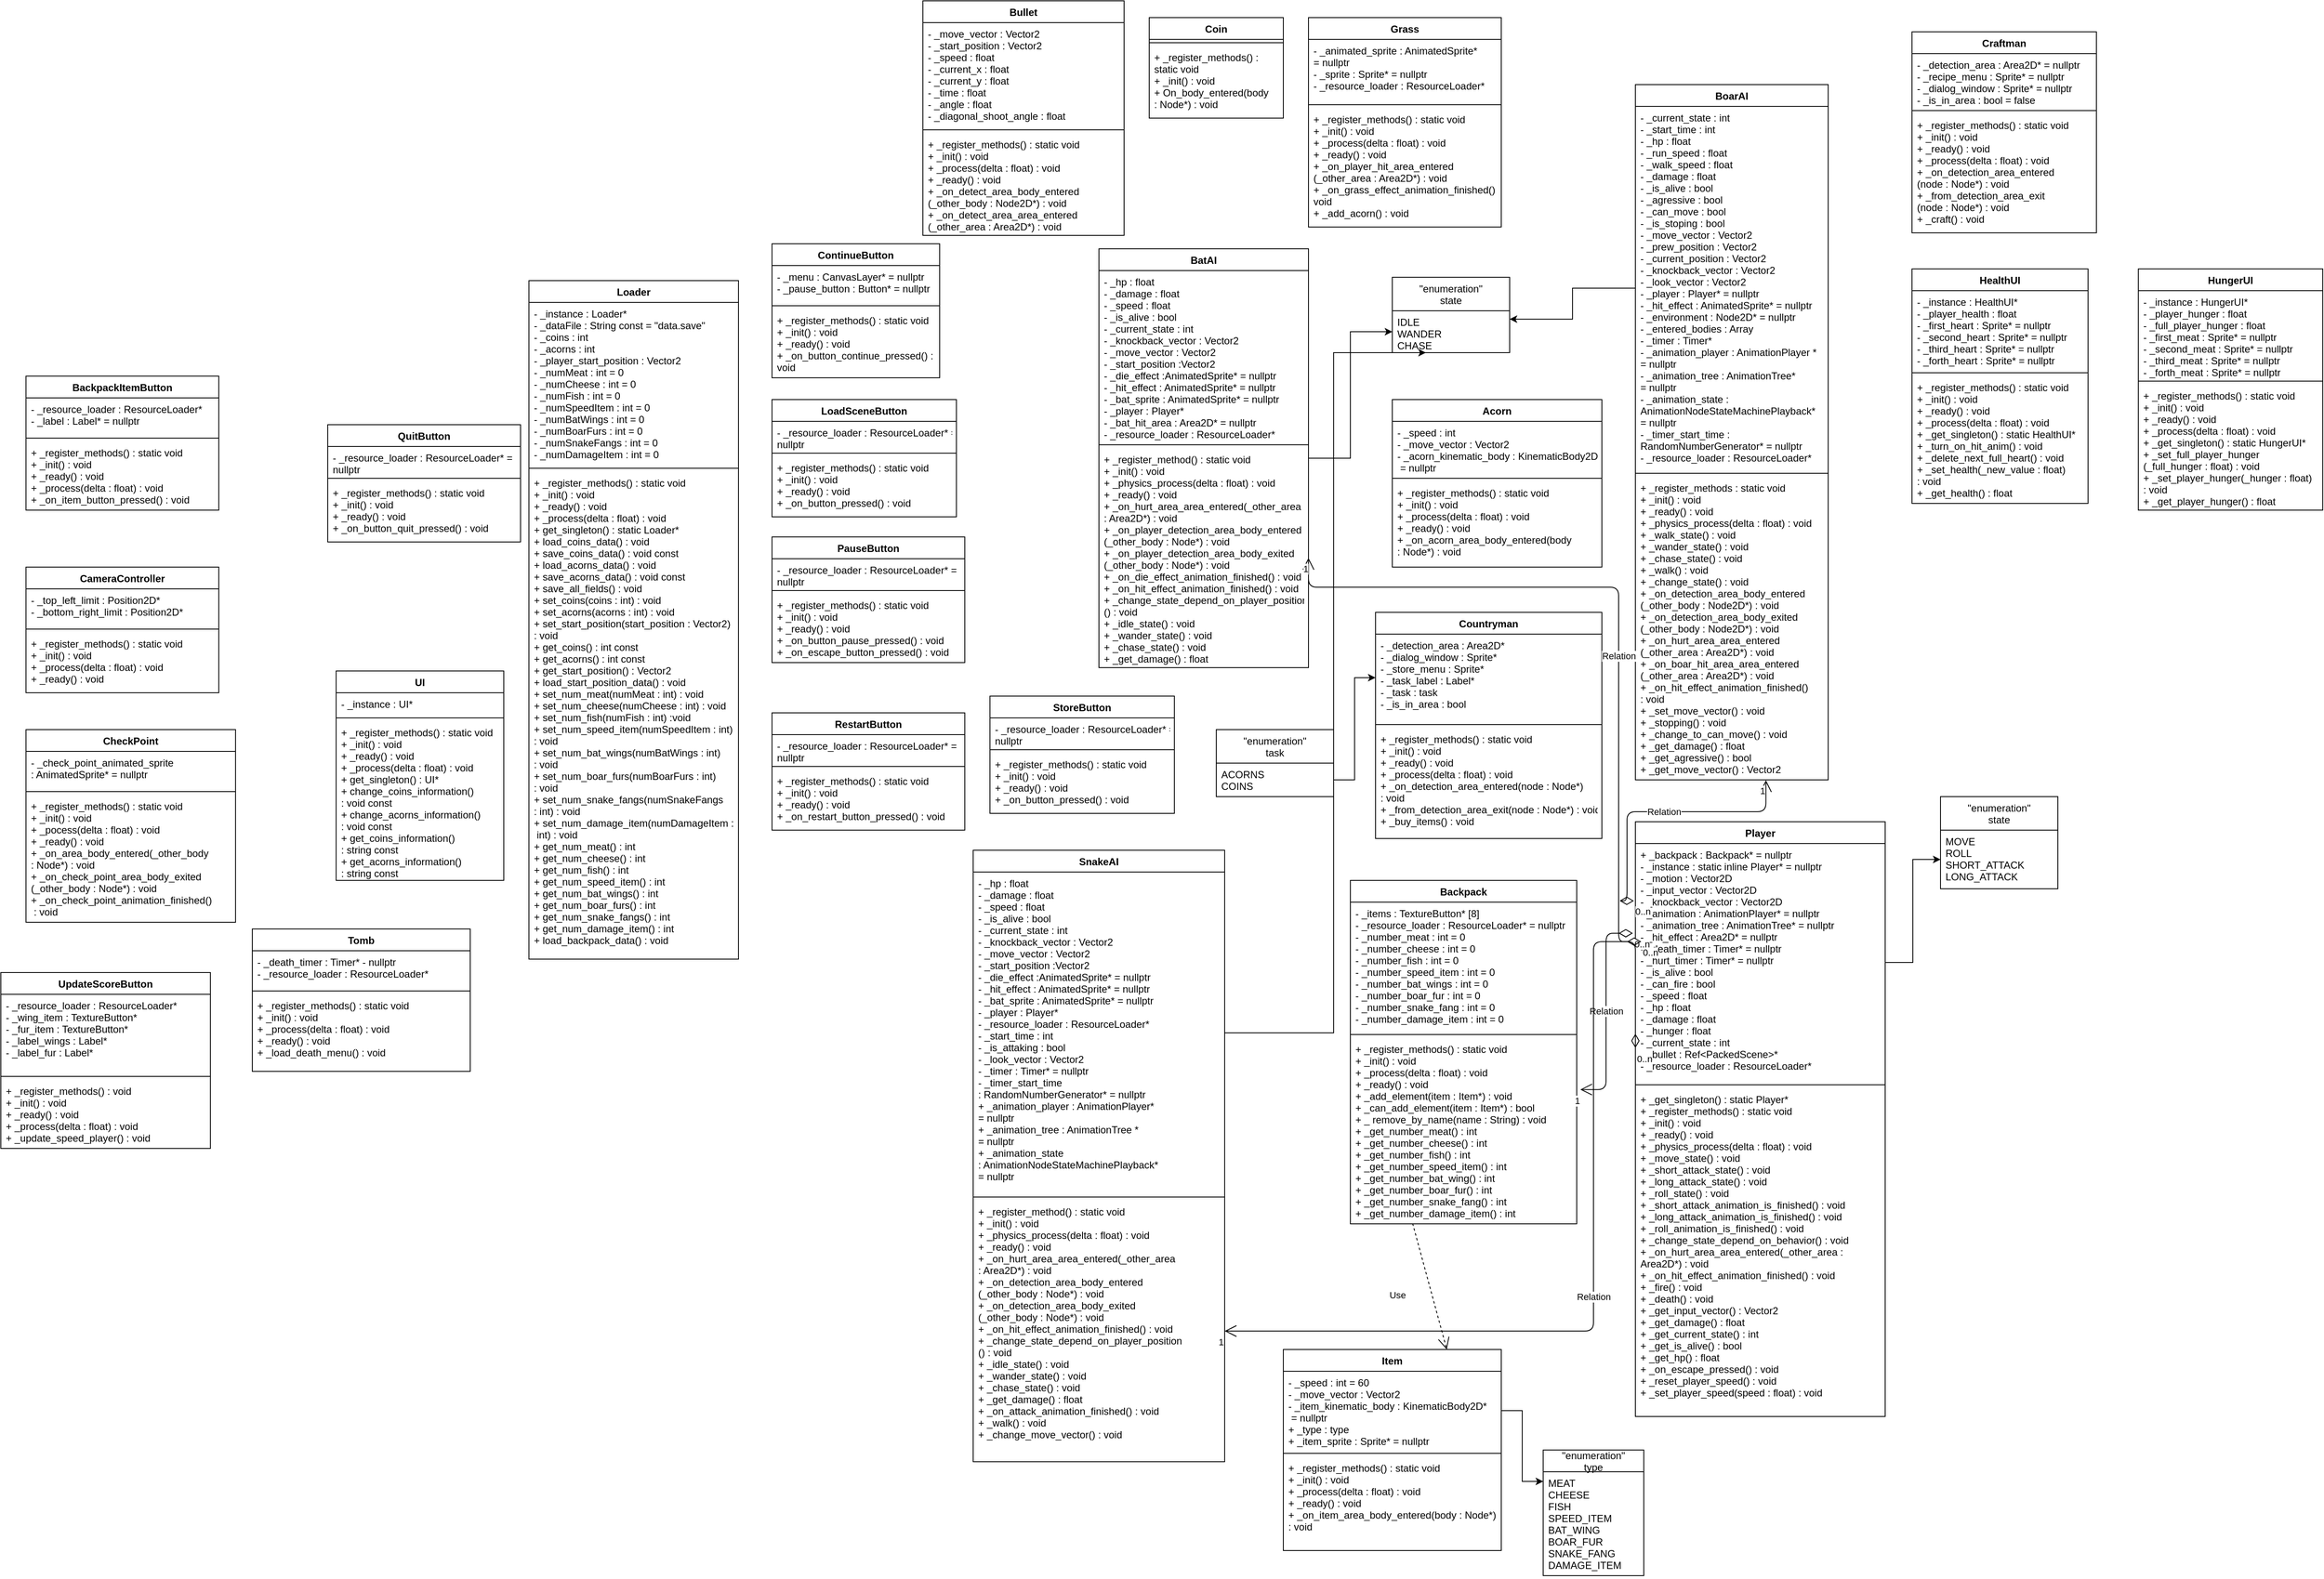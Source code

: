 <mxfile version="14.8.5" type="github">
  <diagram id="C5RBs43oDa-KdzZeNtuy" name="Page-1">
    <mxGraphModel dx="4046" dy="2037" grid="1" gridSize="10" guides="1" tooltips="1" connect="1" arrows="1" fold="1" page="1" pageScale="1" pageWidth="827" pageHeight="1169" math="0" shadow="0">
      <root>
        <mxCell id="WIyWlLk6GJQsqaUBKTNV-0" />
        <mxCell id="WIyWlLk6GJQsqaUBKTNV-1" parent="WIyWlLk6GJQsqaUBKTNV-0" />
        <mxCell id="mvIZjwLgJPhLt_4GvzZU-18" style="edgeStyle=orthogonalEdgeStyle;rounded=0;orthogonalLoop=1;jettySize=auto;html=1;" parent="WIyWlLk6GJQsqaUBKTNV-1" source="mvIZjwLgJPhLt_4GvzZU-9" target="mvIZjwLgJPhLt_4GvzZU-14" edge="1">
          <mxGeometry relative="1" as="geometry" />
        </mxCell>
        <mxCell id="mvIZjwLgJPhLt_4GvzZU-9" value="BatAI" style="swimlane;fontStyle=1;align=center;verticalAlign=top;childLayout=stackLayout;horizontal=1;startSize=26;horizontalStack=0;resizeParent=1;resizeParentMax=0;resizeLast=0;collapsible=1;marginBottom=0;" parent="WIyWlLk6GJQsqaUBKTNV-1" vertex="1">
          <mxGeometry x="-730" y="-864" width="250" height="500" as="geometry" />
        </mxCell>
        <mxCell id="mvIZjwLgJPhLt_4GvzZU-10" value="- _hp : float&#xa;- _damage : float&#xa;- _speed : float&#xa;- _is_alive : bool&#xa;- _current_state : int&#xa;- _knockback_vector : Vector2&#xa;- _move_vector : Vector2&#xa;- _start_position :Vector2&#xa;- _die_effect :AnimatedSprite* = nullptr&#xa;- _hit_effect : AnimatedSprite* = nullptr&#xa;- _bat_sprite : AnimatedSprite* = nullptr&#xa;- _player : Player*&#xa;- _bat_hit_area : Area2D* = nullptr&#xa;- _resource_loader : ResourceLoader*" style="text;strokeColor=none;fillColor=none;align=left;verticalAlign=top;spacingLeft=4;spacingRight=4;overflow=hidden;rotatable=0;points=[[0,0.5],[1,0.5]];portConstraint=eastwest;" parent="mvIZjwLgJPhLt_4GvzZU-9" vertex="1">
          <mxGeometry y="26" width="250" height="204" as="geometry" />
        </mxCell>
        <mxCell id="mvIZjwLgJPhLt_4GvzZU-11" value="" style="line;strokeWidth=1;fillColor=none;align=left;verticalAlign=middle;spacingTop=-1;spacingLeft=3;spacingRight=3;rotatable=0;labelPosition=right;points=[];portConstraint=eastwest;" parent="mvIZjwLgJPhLt_4GvzZU-9" vertex="1">
          <mxGeometry y="230" width="250" height="8" as="geometry" />
        </mxCell>
        <mxCell id="mvIZjwLgJPhLt_4GvzZU-12" value="+ _register_method() : static void&#xa;+ _init() : void&#xa;+ _physics_process(delta : float) : void&#xa;+ _ready() : void&#xa;+ _on_hurt_area_area_entered(_other_area &#xa;: Area2D*) : void&#xa;+ _on_player_detection_area_body_entered&#xa;(_other_body : Node*) : void&#xa;+ _on_player_detection_area_body_exited&#xa;(_other_body : Node*) : void&#xa;+ _on_die_effect_animation_finished() : void&#xa;+ _on_hit_effect_animation_finished() : void&#xa;+ _change_state_depend_on_player_position&#xa;() : void&#xa;+ _idle_state() : void&#xa;+ _wander_state() : void&#xa;+ _chase_state() : void&#xa;+ _get_damage() : float" style="text;strokeColor=none;fillColor=none;align=left;verticalAlign=top;spacingLeft=4;spacingRight=4;overflow=hidden;rotatable=0;points=[[0,0.5],[1,0.5]];portConstraint=eastwest;" parent="mvIZjwLgJPhLt_4GvzZU-9" vertex="1">
          <mxGeometry y="238" width="250" height="262" as="geometry" />
        </mxCell>
        <mxCell id="mvIZjwLgJPhLt_4GvzZU-13" value="&quot;enumeration&quot;&#xa;state" style="swimlane;fontStyle=0;childLayout=stackLayout;horizontal=1;startSize=40;fillColor=none;horizontalStack=0;resizeParent=1;resizeParentMax=0;resizeLast=0;collapsible=1;marginBottom=0;" parent="WIyWlLk6GJQsqaUBKTNV-1" vertex="1">
          <mxGeometry x="-380" y="-830" width="140" height="90" as="geometry" />
        </mxCell>
        <mxCell id="mvIZjwLgJPhLt_4GvzZU-14" value="IDLE&#xa;WANDER&#xa;CHASE" style="text;strokeColor=none;fillColor=none;align=left;verticalAlign=top;spacingLeft=4;spacingRight=4;overflow=hidden;rotatable=0;points=[[0,0.5],[1,0.5]];portConstraint=eastwest;" parent="mvIZjwLgJPhLt_4GvzZU-13" vertex="1">
          <mxGeometry y="40" width="140" height="50" as="geometry" />
        </mxCell>
        <mxCell id="mvIZjwLgJPhLt_4GvzZU-19" value="Acorn" style="swimlane;fontStyle=1;align=center;verticalAlign=top;childLayout=stackLayout;horizontal=1;startSize=26;horizontalStack=0;resizeParent=1;resizeParentMax=0;resizeLast=0;collapsible=1;marginBottom=0;" parent="WIyWlLk6GJQsqaUBKTNV-1" vertex="1">
          <mxGeometry x="-380" y="-684" width="250" height="200" as="geometry" />
        </mxCell>
        <mxCell id="mvIZjwLgJPhLt_4GvzZU-20" value="- _speed : int&#xa;- _move_vector : Vector2&#xa;- _acorn_kinematic_body : KinematicBody2D&#xa; = nullptr" style="text;strokeColor=none;fillColor=none;align=left;verticalAlign=top;spacingLeft=4;spacingRight=4;overflow=hidden;rotatable=0;points=[[0,0.5],[1,0.5]];portConstraint=eastwest;" parent="mvIZjwLgJPhLt_4GvzZU-19" vertex="1">
          <mxGeometry y="26" width="250" height="64" as="geometry" />
        </mxCell>
        <mxCell id="mvIZjwLgJPhLt_4GvzZU-21" value="" style="line;strokeWidth=1;fillColor=none;align=left;verticalAlign=middle;spacingTop=-1;spacingLeft=3;spacingRight=3;rotatable=0;labelPosition=right;points=[];portConstraint=eastwest;" parent="mvIZjwLgJPhLt_4GvzZU-19" vertex="1">
          <mxGeometry y="90" width="250" height="8" as="geometry" />
        </mxCell>
        <mxCell id="mvIZjwLgJPhLt_4GvzZU-22" value="+ _register_methods() : static void&#xa;+ _init() : void&#xa;+ _process(delta : float) : void&#xa;+ _ready() : void&#xa;+ _on_acorn_area_body_entered(body &#xa;: Node*) : void&#xa;" style="text;strokeColor=none;fillColor=none;align=left;verticalAlign=top;spacingLeft=4;spacingRight=4;overflow=hidden;rotatable=0;points=[[0,0.5],[1,0.5]];portConstraint=eastwest;" parent="mvIZjwLgJPhLt_4GvzZU-19" vertex="1">
          <mxGeometry y="98" width="250" height="102" as="geometry" />
        </mxCell>
        <mxCell id="mvIZjwLgJPhLt_4GvzZU-23" value="Bullet" style="swimlane;fontStyle=1;align=center;verticalAlign=top;childLayout=stackLayout;horizontal=1;startSize=26;horizontalStack=0;resizeParent=1;resizeParentMax=0;resizeLast=0;collapsible=1;marginBottom=0;" parent="WIyWlLk6GJQsqaUBKTNV-1" vertex="1">
          <mxGeometry x="-940" y="-1160" width="240" height="280" as="geometry" />
        </mxCell>
        <mxCell id="mvIZjwLgJPhLt_4GvzZU-24" value="- _move_vector : Vector2&#xa;- _start_position : Vector2&#xa;- _speed : float&#xa;- _current_x : float&#xa;- _current_y : float&#xa;- _time : float&#xa;- _angle : float&#xa;- _diagonal_shoot_angle : float" style="text;strokeColor=none;fillColor=none;align=left;verticalAlign=top;spacingLeft=4;spacingRight=4;overflow=hidden;rotatable=0;points=[[0,0.5],[1,0.5]];portConstraint=eastwest;" parent="mvIZjwLgJPhLt_4GvzZU-23" vertex="1">
          <mxGeometry y="26" width="240" height="124" as="geometry" />
        </mxCell>
        <mxCell id="mvIZjwLgJPhLt_4GvzZU-25" value="" style="line;strokeWidth=1;fillColor=none;align=left;verticalAlign=middle;spacingTop=-1;spacingLeft=3;spacingRight=3;rotatable=0;labelPosition=right;points=[];portConstraint=eastwest;" parent="mvIZjwLgJPhLt_4GvzZU-23" vertex="1">
          <mxGeometry y="150" width="240" height="8" as="geometry" />
        </mxCell>
        <mxCell id="mvIZjwLgJPhLt_4GvzZU-26" value="+ _register_methods() : static void&#xa;+ _init() : void&#xa;+ _process(delta : float) : void&#xa;+ _ready() : void&#xa;+ _on_detect_area_body_entered&#xa;(_other_body : Node2D*) : void&#xa;+ _on_detect_area_area_entered&#xa;(_other_area : Area2D*) : void" style="text;strokeColor=none;fillColor=none;align=left;verticalAlign=top;spacingLeft=4;spacingRight=4;overflow=hidden;rotatable=0;points=[[0,0.5],[1,0.5]];portConstraint=eastwest;" parent="mvIZjwLgJPhLt_4GvzZU-23" vertex="1">
          <mxGeometry y="158" width="240" height="122" as="geometry" />
        </mxCell>
        <mxCell id="mvIZjwLgJPhLt_4GvzZU-27" value="Coin" style="swimlane;fontStyle=1;align=center;verticalAlign=top;childLayout=stackLayout;horizontal=1;startSize=26;horizontalStack=0;resizeParent=1;resizeParentMax=0;resizeLast=0;collapsible=1;marginBottom=0;" parent="WIyWlLk6GJQsqaUBKTNV-1" vertex="1">
          <mxGeometry x="-670" y="-1140" width="160" height="120" as="geometry" />
        </mxCell>
        <mxCell id="mvIZjwLgJPhLt_4GvzZU-29" value="" style="line;strokeWidth=1;fillColor=none;align=left;verticalAlign=middle;spacingTop=-1;spacingLeft=3;spacingRight=3;rotatable=0;labelPosition=right;points=[];portConstraint=eastwest;" parent="mvIZjwLgJPhLt_4GvzZU-27" vertex="1">
          <mxGeometry y="26" width="160" height="8" as="geometry" />
        </mxCell>
        <mxCell id="mvIZjwLgJPhLt_4GvzZU-30" value="+ _register_methods() : &#xa;static void&#xa;+ _init() : void&#xa;+ On_body_entered(body &#xa;: Node*) : void" style="text;strokeColor=none;fillColor=none;align=left;verticalAlign=top;spacingLeft=4;spacingRight=4;overflow=hidden;rotatable=0;points=[[0,0.5],[1,0.5]];portConstraint=eastwest;" parent="mvIZjwLgJPhLt_4GvzZU-27" vertex="1">
          <mxGeometry y="34" width="160" height="86" as="geometry" />
        </mxCell>
        <mxCell id="mvIZjwLgJPhLt_4GvzZU-31" value="Grass" style="swimlane;fontStyle=1;align=center;verticalAlign=top;childLayout=stackLayout;horizontal=1;startSize=26;horizontalStack=0;resizeParent=1;resizeParentMax=0;resizeLast=0;collapsible=1;marginBottom=0;" parent="WIyWlLk6GJQsqaUBKTNV-1" vertex="1">
          <mxGeometry x="-480" y="-1140" width="230" height="250" as="geometry" />
        </mxCell>
        <mxCell id="mvIZjwLgJPhLt_4GvzZU-32" value="- _animated_sprite : AnimatedSprite* &#xa;= nullptr&#xa;- _sprite : Sprite* = nullptr&#xa;- _resource_loader : ResourceLoader*" style="text;strokeColor=none;fillColor=none;align=left;verticalAlign=top;spacingLeft=4;spacingRight=4;overflow=hidden;rotatable=0;points=[[0,0.5],[1,0.5]];portConstraint=eastwest;" parent="mvIZjwLgJPhLt_4GvzZU-31" vertex="1">
          <mxGeometry y="26" width="230" height="74" as="geometry" />
        </mxCell>
        <mxCell id="mvIZjwLgJPhLt_4GvzZU-33" value="" style="line;strokeWidth=1;fillColor=none;align=left;verticalAlign=middle;spacingTop=-1;spacingLeft=3;spacingRight=3;rotatable=0;labelPosition=right;points=[];portConstraint=eastwest;" parent="mvIZjwLgJPhLt_4GvzZU-31" vertex="1">
          <mxGeometry y="100" width="230" height="8" as="geometry" />
        </mxCell>
        <mxCell id="mvIZjwLgJPhLt_4GvzZU-34" value="+ _register_methods() : static void&#xa;+ _init() : void&#xa;+ _process(delta : float) : void&#xa;+ _ready() : void&#xa;+ _on_player_hit_area_entered&#xa;(_other_area : Area2D*) : void&#xa;+ _on_grass_effect_animation_finished() : &#xa;void&#xa;+ _add_acorn() : void" style="text;strokeColor=none;fillColor=none;align=left;verticalAlign=top;spacingLeft=4;spacingRight=4;overflow=hidden;rotatable=0;points=[[0,0.5],[1,0.5]];portConstraint=eastwest;" parent="mvIZjwLgJPhLt_4GvzZU-31" vertex="1">
          <mxGeometry y="108" width="230" height="142" as="geometry" />
        </mxCell>
        <mxCell id="mvIZjwLgJPhLt_4GvzZU-35" value="&quot;enumeration&quot;&#xa;type" style="swimlane;fontStyle=0;childLayout=stackLayout;horizontal=1;startSize=26;fillColor=none;horizontalStack=0;resizeParent=1;resizeParentMax=0;resizeLast=0;collapsible=1;marginBottom=0;" parent="WIyWlLk6GJQsqaUBKTNV-1" vertex="1">
          <mxGeometry x="-200" y="570" width="120" height="150" as="geometry" />
        </mxCell>
        <mxCell id="mvIZjwLgJPhLt_4GvzZU-36" value="MEAT&#xa;CHEESE&#xa;FISH&#xa;SPEED_ITEM&#xa;BAT_WING&#xa;BOAR_FUR&#xa;SNAKE_FANG&#xa;DAMAGE_ITEM" style="text;strokeColor=none;fillColor=none;align=left;verticalAlign=top;spacingLeft=4;spacingRight=4;overflow=hidden;rotatable=0;points=[[0,0.5],[1,0.5]];portConstraint=eastwest;" parent="mvIZjwLgJPhLt_4GvzZU-35" vertex="1">
          <mxGeometry y="26" width="120" height="124" as="geometry" />
        </mxCell>
        <mxCell id="mvIZjwLgJPhLt_4GvzZU-40" value="Item" style="swimlane;fontStyle=1;align=center;verticalAlign=top;childLayout=stackLayout;horizontal=1;startSize=26;horizontalStack=0;resizeParent=1;resizeParentMax=0;resizeLast=0;collapsible=1;marginBottom=0;" parent="WIyWlLk6GJQsqaUBKTNV-1" vertex="1">
          <mxGeometry x="-510" y="450" width="260" height="240" as="geometry" />
        </mxCell>
        <mxCell id="mvIZjwLgJPhLt_4GvzZU-41" value="- _speed : int = 60&#xa;- _move_vector : Vector2&#xa;- _item_kinematic_body : KinematicBody2D*&#xa; = nullptr&#xa;+ _type : type&#xa;+ _item_sprite : Sprite* = nullptr" style="text;strokeColor=none;fillColor=none;align=left;verticalAlign=top;spacingLeft=4;spacingRight=4;overflow=hidden;rotatable=0;points=[[0,0.5],[1,0.5]];portConstraint=eastwest;" parent="mvIZjwLgJPhLt_4GvzZU-40" vertex="1">
          <mxGeometry y="26" width="260" height="94" as="geometry" />
        </mxCell>
        <mxCell id="mvIZjwLgJPhLt_4GvzZU-42" value="" style="line;strokeWidth=1;fillColor=none;align=left;verticalAlign=middle;spacingTop=-1;spacingLeft=3;spacingRight=3;rotatable=0;labelPosition=right;points=[];portConstraint=eastwest;" parent="mvIZjwLgJPhLt_4GvzZU-40" vertex="1">
          <mxGeometry y="120" width="260" height="8" as="geometry" />
        </mxCell>
        <mxCell id="mvIZjwLgJPhLt_4GvzZU-43" value="+ _register_methods() : static void&#xa;+ _init() : void&#xa;+ _process(delta : float) : void&#xa;+ _ready() : void&#xa;+ _on_item_area_body_entered(body : Node*) &#xa;: void" style="text;strokeColor=none;fillColor=none;align=left;verticalAlign=top;spacingLeft=4;spacingRight=4;overflow=hidden;rotatable=0;points=[[0,0.5],[1,0.5]];portConstraint=eastwest;" parent="mvIZjwLgJPhLt_4GvzZU-40" vertex="1">
          <mxGeometry y="128" width="260" height="112" as="geometry" />
        </mxCell>
        <mxCell id="mvIZjwLgJPhLt_4GvzZU-44" style="edgeStyle=orthogonalEdgeStyle;rounded=0;orthogonalLoop=1;jettySize=auto;html=1;exitX=1;exitY=0.5;exitDx=0;exitDy=0;entryX=0;entryY=0.25;entryDx=0;entryDy=0;" parent="WIyWlLk6GJQsqaUBKTNV-1" source="mvIZjwLgJPhLt_4GvzZU-41" target="mvIZjwLgJPhLt_4GvzZU-35" edge="1">
          <mxGeometry relative="1" as="geometry" />
        </mxCell>
        <mxCell id="mvIZjwLgJPhLt_4GvzZU-45" value="ContinueButton" style="swimlane;fontStyle=1;align=center;verticalAlign=top;childLayout=stackLayout;horizontal=1;startSize=26;horizontalStack=0;resizeParent=1;resizeParentMax=0;resizeLast=0;collapsible=1;marginBottom=0;" parent="WIyWlLk6GJQsqaUBKTNV-1" vertex="1">
          <mxGeometry x="-1120" y="-870" width="200" height="160" as="geometry" />
        </mxCell>
        <mxCell id="mvIZjwLgJPhLt_4GvzZU-46" value="- _menu : CanvasLayer* = nullptr&#xa;- _pause_button : Button* = nullptr" style="text;strokeColor=none;fillColor=none;align=left;verticalAlign=top;spacingLeft=4;spacingRight=4;overflow=hidden;rotatable=0;points=[[0,0.5],[1,0.5]];portConstraint=eastwest;" parent="mvIZjwLgJPhLt_4GvzZU-45" vertex="1">
          <mxGeometry y="26" width="200" height="44" as="geometry" />
        </mxCell>
        <mxCell id="mvIZjwLgJPhLt_4GvzZU-47" value="" style="line;strokeWidth=1;fillColor=none;align=left;verticalAlign=middle;spacingTop=-1;spacingLeft=3;spacingRight=3;rotatable=0;labelPosition=right;points=[];portConstraint=eastwest;" parent="mvIZjwLgJPhLt_4GvzZU-45" vertex="1">
          <mxGeometry y="70" width="200" height="8" as="geometry" />
        </mxCell>
        <mxCell id="mvIZjwLgJPhLt_4GvzZU-48" value="+ _register_methods() : static void&#xa;+ _init() : void&#xa;+ _ready() : void&#xa;+ _on_button_continue_pressed() : &#xa;void" style="text;strokeColor=none;fillColor=none;align=left;verticalAlign=top;spacingLeft=4;spacingRight=4;overflow=hidden;rotatable=0;points=[[0,0.5],[1,0.5]];portConstraint=eastwest;" parent="mvIZjwLgJPhLt_4GvzZU-45" vertex="1">
          <mxGeometry y="78" width="200" height="82" as="geometry" />
        </mxCell>
        <mxCell id="mvIZjwLgJPhLt_4GvzZU-49" value="HealthUI" style="swimlane;fontStyle=1;align=center;verticalAlign=top;childLayout=stackLayout;horizontal=1;startSize=26;horizontalStack=0;resizeParent=1;resizeParentMax=0;resizeLast=0;collapsible=1;marginBottom=0;" parent="WIyWlLk6GJQsqaUBKTNV-1" vertex="1">
          <mxGeometry x="240" y="-840" width="210" height="280" as="geometry" />
        </mxCell>
        <mxCell id="mvIZjwLgJPhLt_4GvzZU-50" value="- _instance : HealthUI*&#xa;- _player_health : float&#xa;- _first_heart : Sprite* = nullptr&#xa;- _second_heart : Sprite* = nullptr&#xa;- _third_heart : Sprite* = nullptr&#xa;- _forth_heart : Sprite* = nullptr" style="text;strokeColor=none;fillColor=none;align=left;verticalAlign=top;spacingLeft=4;spacingRight=4;overflow=hidden;rotatable=0;points=[[0,0.5],[1,0.5]];portConstraint=eastwest;" parent="mvIZjwLgJPhLt_4GvzZU-49" vertex="1">
          <mxGeometry y="26" width="210" height="94" as="geometry" />
        </mxCell>
        <mxCell id="mvIZjwLgJPhLt_4GvzZU-51" value="" style="line;strokeWidth=1;fillColor=none;align=left;verticalAlign=middle;spacingTop=-1;spacingLeft=3;spacingRight=3;rotatable=0;labelPosition=right;points=[];portConstraint=eastwest;" parent="mvIZjwLgJPhLt_4GvzZU-49" vertex="1">
          <mxGeometry y="120" width="210" height="8" as="geometry" />
        </mxCell>
        <mxCell id="mvIZjwLgJPhLt_4GvzZU-52" value="+ _register_methods() : static void&#xa;+ _init() : void&#xa;+ _ready() : void&#xa;+ _process(delta : float) : void&#xa;+ _get_singleton() : static HealthUI*&#xa;+ _turn_on_hit_anim() : void&#xa;+ _delete_next_full_heart() : void&#xa;+ _set_health(_new_value : float) &#xa;: void&#xa;+ _get_health() : float&#xa;" style="text;strokeColor=none;fillColor=none;align=left;verticalAlign=top;spacingLeft=4;spacingRight=4;overflow=hidden;rotatable=0;points=[[0,0.5],[1,0.5]];portConstraint=eastwest;" parent="mvIZjwLgJPhLt_4GvzZU-49" vertex="1">
          <mxGeometry y="128" width="210" height="152" as="geometry" />
        </mxCell>
        <mxCell id="mvIZjwLgJPhLt_4GvzZU-53" value="Loader" style="swimlane;fontStyle=1;align=center;verticalAlign=top;childLayout=stackLayout;horizontal=1;startSize=26;horizontalStack=0;resizeParent=1;resizeParentMax=0;resizeLast=0;collapsible=1;marginBottom=0;" parent="WIyWlLk6GJQsqaUBKTNV-1" vertex="1">
          <mxGeometry x="-1410" y="-826" width="250" height="810" as="geometry" />
        </mxCell>
        <mxCell id="mvIZjwLgJPhLt_4GvzZU-54" value="- _instance : Loader*&#xa;- _dataFile : String const = &quot;data.save&quot;&#xa;- _coins : int&#xa;- _acorns : int&#xa;- _player_start_position : Vector2&#xa;- _numMeat : int = 0&#xa;- _numCheese : int = 0&#xa;- _numFish : int = 0&#xa;- _numSpeedItem : int = 0&#xa;- _numBatWings : int = 0&#xa;- _numBoarFurs : int = 0&#xa;- _numSnakeFangs : int = 0&#xa;- _numDamageItem : int = 0" style="text;strokeColor=none;fillColor=none;align=left;verticalAlign=top;spacingLeft=4;spacingRight=4;overflow=hidden;rotatable=0;points=[[0,0.5],[1,0.5]];portConstraint=eastwest;" parent="mvIZjwLgJPhLt_4GvzZU-53" vertex="1">
          <mxGeometry y="26" width="250" height="194" as="geometry" />
        </mxCell>
        <mxCell id="mvIZjwLgJPhLt_4GvzZU-55" value="" style="line;strokeWidth=1;fillColor=none;align=left;verticalAlign=middle;spacingTop=-1;spacingLeft=3;spacingRight=3;rotatable=0;labelPosition=right;points=[];portConstraint=eastwest;" parent="mvIZjwLgJPhLt_4GvzZU-53" vertex="1">
          <mxGeometry y="220" width="250" height="8" as="geometry" />
        </mxCell>
        <mxCell id="mvIZjwLgJPhLt_4GvzZU-56" value="+ _register_methods() : static void&#xa;+ _init() : void&#xa;+ _ready() : void&#xa;+ _process(delta : float) : void&#xa;+ get_singleton() : static Loader*&#xa;+ load_coins_data() : void&#xa;+ save_coins_data() : void const&#xa;+ load_acorns_data() : void &#xa;+ save_acorns_data() : void const&#xa;+ save_all_fields() : void&#xa;+ set_coins(coins : int) : void&#xa;+ set_acorns(acorns : int) : void&#xa;+ set_start_position(start_position : Vector2) &#xa;: void&#xa;+ get_coins() : int const&#xa;+ get_acorns() : int const&#xa;+ get_start_position() : Vector2&#xa;+ load_start_position_data() : void&#xa;+ set_num_meat(numMeat : int) : void&#xa;+ set_num_cheese(numCheese : int) : void&#xa;+ set_num_fish(numFish : int) :void&#xa;+ set_num_speed_item(numSpeedItem : int) &#xa;: void&#xa;+ set_num_bat_wings(numBatWings : int) &#xa;: void&#xa;+ set_num_boar_furs(numBoarFurs : int) &#xa;: void&#xa;+ set_num_snake_fangs(numSnakeFangs &#xa;: int) : void&#xa;+ set_num_damage_item(numDamageItem :&#xa; int) : void&#xa;+ get_num_meat() : int&#xa;+ get_num_cheese() : int&#xa;+ get_num_fish() : int&#xa;+ get_num_speed_item() : int&#xa;+ get_num_bat_wings() : int&#xa;+ get_num_boar_furs() : int&#xa;+ get_num_snake_fangs() : int&#xa;+ get_num_damage_item() : int&#xa;+ load_backpack_data() : void" style="text;strokeColor=none;fillColor=none;align=left;verticalAlign=top;spacingLeft=4;spacingRight=4;overflow=hidden;rotatable=0;points=[[0,0.5],[1,0.5]];portConstraint=eastwest;" parent="mvIZjwLgJPhLt_4GvzZU-53" vertex="1">
          <mxGeometry y="228" width="250" height="582" as="geometry" />
        </mxCell>
        <mxCell id="mvIZjwLgJPhLt_4GvzZU-57" value="LoadSceneButton" style="swimlane;fontStyle=1;align=center;verticalAlign=top;childLayout=stackLayout;horizontal=1;startSize=26;horizontalStack=0;resizeParent=1;resizeParentMax=0;resizeLast=0;collapsible=1;marginBottom=0;" parent="WIyWlLk6GJQsqaUBKTNV-1" vertex="1">
          <mxGeometry x="-1120" y="-684" width="220" height="140" as="geometry" />
        </mxCell>
        <mxCell id="mvIZjwLgJPhLt_4GvzZU-58" value="- _resource_loader : ResourceLoader* =&#xa;nullptr" style="text;strokeColor=none;fillColor=none;align=left;verticalAlign=top;spacingLeft=4;spacingRight=4;overflow=hidden;rotatable=0;points=[[0,0.5],[1,0.5]];portConstraint=eastwest;" parent="mvIZjwLgJPhLt_4GvzZU-57" vertex="1">
          <mxGeometry y="26" width="220" height="34" as="geometry" />
        </mxCell>
        <mxCell id="mvIZjwLgJPhLt_4GvzZU-59" value="" style="line;strokeWidth=1;fillColor=none;align=left;verticalAlign=middle;spacingTop=-1;spacingLeft=3;spacingRight=3;rotatable=0;labelPosition=right;points=[];portConstraint=eastwest;" parent="mvIZjwLgJPhLt_4GvzZU-57" vertex="1">
          <mxGeometry y="60" width="220" height="8" as="geometry" />
        </mxCell>
        <mxCell id="mvIZjwLgJPhLt_4GvzZU-60" value="+ _register_methods() : static void&#xa;+ _init() : void&#xa;+ _ready() : void&#xa;+ _on_button_pressed() : void" style="text;strokeColor=none;fillColor=none;align=left;verticalAlign=top;spacingLeft=4;spacingRight=4;overflow=hidden;rotatable=0;points=[[0,0.5],[1,0.5]];portConstraint=eastwest;" parent="mvIZjwLgJPhLt_4GvzZU-57" vertex="1">
          <mxGeometry y="68" width="220" height="72" as="geometry" />
        </mxCell>
        <mxCell id="mvIZjwLgJPhLt_4GvzZU-61" value="PauseButton" style="swimlane;fontStyle=1;align=center;verticalAlign=top;childLayout=stackLayout;horizontal=1;startSize=26;horizontalStack=0;resizeParent=1;resizeParentMax=0;resizeLast=0;collapsible=1;marginBottom=0;" parent="WIyWlLk6GJQsqaUBKTNV-1" vertex="1">
          <mxGeometry x="-1120" y="-520" width="230" height="150" as="geometry" />
        </mxCell>
        <mxCell id="mvIZjwLgJPhLt_4GvzZU-62" value="- _resource_loader : ResourceLoader* =&#xa;nullptr" style="text;strokeColor=none;fillColor=none;align=left;verticalAlign=top;spacingLeft=4;spacingRight=4;overflow=hidden;rotatable=0;points=[[0,0.5],[1,0.5]];portConstraint=eastwest;" parent="mvIZjwLgJPhLt_4GvzZU-61" vertex="1">
          <mxGeometry y="26" width="230" height="34" as="geometry" />
        </mxCell>
        <mxCell id="mvIZjwLgJPhLt_4GvzZU-63" value="" style="line;strokeWidth=1;fillColor=none;align=left;verticalAlign=middle;spacingTop=-1;spacingLeft=3;spacingRight=3;rotatable=0;labelPosition=right;points=[];portConstraint=eastwest;" parent="mvIZjwLgJPhLt_4GvzZU-61" vertex="1">
          <mxGeometry y="60" width="230" height="8" as="geometry" />
        </mxCell>
        <mxCell id="mvIZjwLgJPhLt_4GvzZU-64" value="+ _register_methods() : static void&#xa;+ _init() : void&#xa;+ _ready() : void&#xa;+ _on_button_pause_pressed() : void&#xa;+ _on_escape_button_pressed() : void" style="text;strokeColor=none;fillColor=none;align=left;verticalAlign=top;spacingLeft=4;spacingRight=4;overflow=hidden;rotatable=0;points=[[0,0.5],[1,0.5]];portConstraint=eastwest;" parent="mvIZjwLgJPhLt_4GvzZU-61" vertex="1">
          <mxGeometry y="68" width="230" height="82" as="geometry" />
        </mxCell>
        <mxCell id="mvIZjwLgJPhLt_4GvzZU-65" value="QuitButton" style="swimlane;fontStyle=1;align=center;verticalAlign=top;childLayout=stackLayout;horizontal=1;startSize=26;horizontalStack=0;resizeParent=1;resizeParentMax=0;resizeLast=0;collapsible=1;marginBottom=0;" parent="WIyWlLk6GJQsqaUBKTNV-1" vertex="1">
          <mxGeometry x="-1650" y="-654" width="230" height="140" as="geometry" />
        </mxCell>
        <mxCell id="mvIZjwLgJPhLt_4GvzZU-66" value="- _resource_loader : ResourceLoader* =&#xa;nullptr" style="text;strokeColor=none;fillColor=none;align=left;verticalAlign=top;spacingLeft=4;spacingRight=4;overflow=hidden;rotatable=0;points=[[0,0.5],[1,0.5]];portConstraint=eastwest;" parent="mvIZjwLgJPhLt_4GvzZU-65" vertex="1">
          <mxGeometry y="26" width="230" height="34" as="geometry" />
        </mxCell>
        <mxCell id="mvIZjwLgJPhLt_4GvzZU-67" value="" style="line;strokeWidth=1;fillColor=none;align=left;verticalAlign=middle;spacingTop=-1;spacingLeft=3;spacingRight=3;rotatable=0;labelPosition=right;points=[];portConstraint=eastwest;" parent="mvIZjwLgJPhLt_4GvzZU-65" vertex="1">
          <mxGeometry y="60" width="230" height="8" as="geometry" />
        </mxCell>
        <mxCell id="mvIZjwLgJPhLt_4GvzZU-68" value="+ _register_methods() : static void&#xa;+ _init() : void&#xa;+ _ready() : void&#xa;+ _on_button_quit_pressed() : void" style="text;strokeColor=none;fillColor=none;align=left;verticalAlign=top;spacingLeft=4;spacingRight=4;overflow=hidden;rotatable=0;points=[[0,0.5],[1,0.5]];portConstraint=eastwest;" parent="mvIZjwLgJPhLt_4GvzZU-65" vertex="1">
          <mxGeometry y="68" width="230" height="72" as="geometry" />
        </mxCell>
        <mxCell id="mvIZjwLgJPhLt_4GvzZU-69" value="RestartButton" style="swimlane;fontStyle=1;align=center;verticalAlign=top;childLayout=stackLayout;horizontal=1;startSize=26;horizontalStack=0;resizeParent=1;resizeParentMax=0;resizeLast=0;collapsible=1;marginBottom=0;" parent="WIyWlLk6GJQsqaUBKTNV-1" vertex="1">
          <mxGeometry x="-1120" y="-310" width="230" height="140" as="geometry" />
        </mxCell>
        <mxCell id="mvIZjwLgJPhLt_4GvzZU-70" value="- _resource_loader : ResourceLoader* =&#xa;nullptr" style="text;strokeColor=none;fillColor=none;align=left;verticalAlign=top;spacingLeft=4;spacingRight=4;overflow=hidden;rotatable=0;points=[[0,0.5],[1,0.5]];portConstraint=eastwest;" parent="mvIZjwLgJPhLt_4GvzZU-69" vertex="1">
          <mxGeometry y="26" width="230" height="34" as="geometry" />
        </mxCell>
        <mxCell id="mvIZjwLgJPhLt_4GvzZU-71" value="" style="line;strokeWidth=1;fillColor=none;align=left;verticalAlign=middle;spacingTop=-1;spacingLeft=3;spacingRight=3;rotatable=0;labelPosition=right;points=[];portConstraint=eastwest;" parent="mvIZjwLgJPhLt_4GvzZU-69" vertex="1">
          <mxGeometry y="60" width="230" height="8" as="geometry" />
        </mxCell>
        <mxCell id="mvIZjwLgJPhLt_4GvzZU-72" value="+ _register_methods() : static void&#xa;+ _init() : void&#xa;+ _ready() : void&#xa;+ _on_restart_button_pressed() : void" style="text;strokeColor=none;fillColor=none;align=left;verticalAlign=top;spacingLeft=4;spacingRight=4;overflow=hidden;rotatable=0;points=[[0,0.5],[1,0.5]];portConstraint=eastwest;" parent="mvIZjwLgJPhLt_4GvzZU-69" vertex="1">
          <mxGeometry y="68" width="230" height="72" as="geometry" />
        </mxCell>
        <mxCell id="mvIZjwLgJPhLt_4GvzZU-73" value="StoreButton" style="swimlane;fontStyle=1;align=center;verticalAlign=top;childLayout=stackLayout;horizontal=1;startSize=26;horizontalStack=0;resizeParent=1;resizeParentMax=0;resizeLast=0;collapsible=1;marginBottom=0;" parent="WIyWlLk6GJQsqaUBKTNV-1" vertex="1">
          <mxGeometry x="-860" y="-330" width="220" height="140" as="geometry" />
        </mxCell>
        <mxCell id="mvIZjwLgJPhLt_4GvzZU-74" value="- _resource_loader : ResourceLoader* =&#xa;nullptr" style="text;strokeColor=none;fillColor=none;align=left;verticalAlign=top;spacingLeft=4;spacingRight=4;overflow=hidden;rotatable=0;points=[[0,0.5],[1,0.5]];portConstraint=eastwest;" parent="mvIZjwLgJPhLt_4GvzZU-73" vertex="1">
          <mxGeometry y="26" width="220" height="34" as="geometry" />
        </mxCell>
        <mxCell id="mvIZjwLgJPhLt_4GvzZU-75" value="" style="line;strokeWidth=1;fillColor=none;align=left;verticalAlign=middle;spacingTop=-1;spacingLeft=3;spacingRight=3;rotatable=0;labelPosition=right;points=[];portConstraint=eastwest;" parent="mvIZjwLgJPhLt_4GvzZU-73" vertex="1">
          <mxGeometry y="60" width="220" height="8" as="geometry" />
        </mxCell>
        <mxCell id="mvIZjwLgJPhLt_4GvzZU-76" value="+ _register_methods() : static void&#xa;+ _init() : void&#xa;+ _ready() : void&#xa;+ _on_button_pressed() : void" style="text;strokeColor=none;fillColor=none;align=left;verticalAlign=top;spacingLeft=4;spacingRight=4;overflow=hidden;rotatable=0;points=[[0,0.5],[1,0.5]];portConstraint=eastwest;" parent="mvIZjwLgJPhLt_4GvzZU-73" vertex="1">
          <mxGeometry y="68" width="220" height="72" as="geometry" />
        </mxCell>
        <mxCell id="mvIZjwLgJPhLt_4GvzZU-77" value="UI" style="swimlane;fontStyle=1;align=center;verticalAlign=top;childLayout=stackLayout;horizontal=1;startSize=26;horizontalStack=0;resizeParent=1;resizeParentMax=0;resizeLast=0;collapsible=1;marginBottom=0;" parent="WIyWlLk6GJQsqaUBKTNV-1" vertex="1">
          <mxGeometry x="-1640" y="-360" width="200" height="250" as="geometry" />
        </mxCell>
        <mxCell id="mvIZjwLgJPhLt_4GvzZU-78" value="- _instance : UI*" style="text;strokeColor=none;fillColor=none;align=left;verticalAlign=top;spacingLeft=4;spacingRight=4;overflow=hidden;rotatable=0;points=[[0,0.5],[1,0.5]];portConstraint=eastwest;" parent="mvIZjwLgJPhLt_4GvzZU-77" vertex="1">
          <mxGeometry y="26" width="200" height="26" as="geometry" />
        </mxCell>
        <mxCell id="mvIZjwLgJPhLt_4GvzZU-79" value="" style="line;strokeWidth=1;fillColor=none;align=left;verticalAlign=middle;spacingTop=-1;spacingLeft=3;spacingRight=3;rotatable=0;labelPosition=right;points=[];portConstraint=eastwest;" parent="mvIZjwLgJPhLt_4GvzZU-77" vertex="1">
          <mxGeometry y="52" width="200" height="8" as="geometry" />
        </mxCell>
        <mxCell id="mvIZjwLgJPhLt_4GvzZU-80" value="+ _register_methods() : static void&#xa;+ _init() : void&#xa;+ _ready() : void&#xa;+ _process(delta : float) : void&#xa;+ get_singleton() : UI*&#xa;+ change_coins_information() &#xa;: void const&#xa;+ change_acorns_information() &#xa;: void const&#xa;+ get_coins_information() &#xa;: string const&#xa;+ get_acorns_information() &#xa;: string const" style="text;strokeColor=none;fillColor=none;align=left;verticalAlign=top;spacingLeft=4;spacingRight=4;overflow=hidden;rotatable=0;points=[[0,0.5],[1,0.5]];portConstraint=eastwest;" parent="mvIZjwLgJPhLt_4GvzZU-77" vertex="1">
          <mxGeometry y="60" width="200" height="190" as="geometry" />
        </mxCell>
        <mxCell id="mvIZjwLgJPhLt_4GvzZU-81" value="Backpack" style="swimlane;fontStyle=1;align=center;verticalAlign=top;childLayout=stackLayout;horizontal=1;startSize=26;horizontalStack=0;resizeParent=1;resizeParentMax=0;resizeLast=0;collapsible=1;marginBottom=0;" parent="WIyWlLk6GJQsqaUBKTNV-1" vertex="1">
          <mxGeometry x="-430" y="-110" width="270" height="410" as="geometry" />
        </mxCell>
        <mxCell id="mvIZjwLgJPhLt_4GvzZU-82" value="- _items : TextureButton* [8]&#xa;- _resource_loader : ResourceLoader* = nullptr&#xa;- _number_meat : int = 0&#xa;- _number_cheese : int = 0&#xa;- _number_fish : int = 0&#xa;- _number_speed_item : int = 0&#xa;- _number_bat_wings : int = 0&#xa;- _number_boar_fur : int = 0&#xa;- _number_snake_fang : int = 0&#xa;- _number_damage_item : int = 0&#xa;" style="text;strokeColor=none;fillColor=none;align=left;verticalAlign=top;spacingLeft=4;spacingRight=4;overflow=hidden;rotatable=0;points=[[0,0.5],[1,0.5]];portConstraint=eastwest;" parent="mvIZjwLgJPhLt_4GvzZU-81" vertex="1">
          <mxGeometry y="26" width="270" height="154" as="geometry" />
        </mxCell>
        <mxCell id="mvIZjwLgJPhLt_4GvzZU-83" value="" style="line;strokeWidth=1;fillColor=none;align=left;verticalAlign=middle;spacingTop=-1;spacingLeft=3;spacingRight=3;rotatable=0;labelPosition=right;points=[];portConstraint=eastwest;" parent="mvIZjwLgJPhLt_4GvzZU-81" vertex="1">
          <mxGeometry y="180" width="270" height="8" as="geometry" />
        </mxCell>
        <mxCell id="mvIZjwLgJPhLt_4GvzZU-84" value="+ _register_methods() : static void&#xa;+ _init() : void&#xa;+ _process(delta : float) : void&#xa;+ _ready() : void&#xa;+ _add_element(item : Item*) : void&#xa;+ _can_add_element(item : Item*) : bool&#xa;+ _ remove_by_name(name : String) : void&#xa;+ _get_number_meat() : int&#xa;+ _get_number_cheese() : int&#xa;+ _get_number_fish() : int&#xa;+ _get_number_speed_item() : int&#xa;+ _get_number_bat_wing() : int&#xa;+ _get_number_boar_fur() : int&#xa;+ _get_number_snake_fang() : int&#xa;+ _get_number_damage_item() : int" style="text;strokeColor=none;fillColor=none;align=left;verticalAlign=top;spacingLeft=4;spacingRight=4;overflow=hidden;rotatable=0;points=[[0,0.5],[1,0.5]];portConstraint=eastwest;" parent="mvIZjwLgJPhLt_4GvzZU-81" vertex="1">
          <mxGeometry y="188" width="270" height="222" as="geometry" />
        </mxCell>
        <mxCell id="-_SuqhQiOl3lExFulcq8-0" value="BackpackItemButton" style="swimlane;fontStyle=1;align=center;verticalAlign=top;childLayout=stackLayout;horizontal=1;startSize=26;horizontalStack=0;resizeParent=1;resizeParentMax=0;resizeLast=0;collapsible=1;marginBottom=0;" vertex="1" parent="WIyWlLk6GJQsqaUBKTNV-1">
          <mxGeometry x="-2010" y="-712" width="230" height="160" as="geometry" />
        </mxCell>
        <mxCell id="-_SuqhQiOl3lExFulcq8-1" value="- _resource_loader : ResourceLoader*&#xa;- _label : Label* = nullptr" style="text;strokeColor=none;fillColor=none;align=left;verticalAlign=top;spacingLeft=4;spacingRight=4;overflow=hidden;rotatable=0;points=[[0,0.5],[1,0.5]];portConstraint=eastwest;" vertex="1" parent="-_SuqhQiOl3lExFulcq8-0">
          <mxGeometry y="26" width="230" height="44" as="geometry" />
        </mxCell>
        <mxCell id="-_SuqhQiOl3lExFulcq8-2" value="" style="line;strokeWidth=1;fillColor=none;align=left;verticalAlign=middle;spacingTop=-1;spacingLeft=3;spacingRight=3;rotatable=0;labelPosition=right;points=[];portConstraint=eastwest;" vertex="1" parent="-_SuqhQiOl3lExFulcq8-0">
          <mxGeometry y="70" width="230" height="8" as="geometry" />
        </mxCell>
        <mxCell id="-_SuqhQiOl3lExFulcq8-3" value="+ _register_methods() : static void&#xa;+ _init() : void&#xa;+ _ready() : void&#xa;+ _process(delta : float) : void&#xa;+ _on_item_button_pressed() : void" style="text;strokeColor=none;fillColor=none;align=left;verticalAlign=top;spacingLeft=4;spacingRight=4;overflow=hidden;rotatable=0;points=[[0,0.5],[1,0.5]];portConstraint=eastwest;" vertex="1" parent="-_SuqhQiOl3lExFulcq8-0">
          <mxGeometry y="78" width="230" height="82" as="geometry" />
        </mxCell>
        <mxCell id="-_SuqhQiOl3lExFulcq8-4" value="BoarAI" style="swimlane;fontStyle=1;align=center;verticalAlign=top;childLayout=stackLayout;horizontal=1;startSize=26;horizontalStack=0;resizeParent=1;resizeParentMax=0;resizeLast=0;collapsible=1;marginBottom=0;" vertex="1" parent="WIyWlLk6GJQsqaUBKTNV-1">
          <mxGeometry x="-90" y="-1060" width="230" height="830" as="geometry" />
        </mxCell>
        <mxCell id="-_SuqhQiOl3lExFulcq8-5" value="- _current_state : int&#xa;- _start_time : int&#xa;- _hp : float&#xa;- _run_speed : float&#xa;- _walk_speed : float&#xa;- _damage : float&#xa;- _is_alive : bool&#xa;- _agressive : bool&#xa;- _can_move : bool&#xa;- _is_stoping : bool&#xa;- _move_vector : Vector2&#xa;- _prew_position : Vector2&#xa;- _current_position : Vector2&#xa;- _knockback_vector : Vector2&#xa;- _look_vector : Vector2&#xa;- _player : Player* = nullptr&#xa;- _hit_effect : AnimatedSprite* = nullptr&#xa;- _environment : Node2D* = nullptr&#xa;- _entered_bodies : Array&#xa;- _timer : Timer*&#xa;- _animation_player : AnimationPlayer *  &#xa;= nullptr&#xa;- _animation_tree : AnimationTree* &#xa;= nullptr&#xa;- _animation_state : &#xa;AnimationNodeStateMachinePlayback* &#xa;= nullptr&#xa;- _timer_start_time : &#xa;RandomNumberGenerator* = nullptr&#xa;- _resource_loader : ResourceLoader*" style="text;strokeColor=none;fillColor=none;align=left;verticalAlign=top;spacingLeft=4;spacingRight=4;overflow=hidden;rotatable=0;points=[[0,0.5],[1,0.5]];portConstraint=eastwest;" vertex="1" parent="-_SuqhQiOl3lExFulcq8-4">
          <mxGeometry y="26" width="230" height="434" as="geometry" />
        </mxCell>
        <mxCell id="-_SuqhQiOl3lExFulcq8-6" value="" style="line;strokeWidth=1;fillColor=none;align=left;verticalAlign=middle;spacingTop=-1;spacingLeft=3;spacingRight=3;rotatable=0;labelPosition=right;points=[];portConstraint=eastwest;" vertex="1" parent="-_SuqhQiOl3lExFulcq8-4">
          <mxGeometry y="460" width="230" height="8" as="geometry" />
        </mxCell>
        <mxCell id="-_SuqhQiOl3lExFulcq8-7" value="+ _register_methods : static void&#xa;+ _init() : void&#xa;+ _ready() : void&#xa;+ _physics_process(delta : float) : void&#xa;+ _walk_state() : void&#xa;+ _wander_state() : void&#xa;+ _chase_state() : void&#xa;+ _walk() : void&#xa;+ _change_state() : void&#xa;+ _on_detection_area_body_entered&#xa;(_other_body : Node2D*) : void&#xa;+ _on_detection_area_body_exited&#xa;(_other_body : Node2D*) : void&#xa;+ _on_hurt_area_area_entered&#xa;(_other_area : Area2D*) : void&#xa;+ _on_boar_hit_area_area_entered&#xa;(_other_area : Area2D*) : void&#xa;+ _on_hit_effect_animation_finished() &#xa;: void&#xa;+ _set_move_vector() : void&#xa;+ _stopping() : void&#xa;+ _change_to_can_move() : void&#xa;+ _get_damage() : float&#xa;+ _get_agressive() : bool&#xa;+ _get_move_vector() : Vector2" style="text;strokeColor=none;fillColor=none;align=left;verticalAlign=top;spacingLeft=4;spacingRight=4;overflow=hidden;rotatable=0;points=[[0,0.5],[1,0.5]];portConstraint=eastwest;" vertex="1" parent="-_SuqhQiOl3lExFulcq8-4">
          <mxGeometry y="468" width="230" height="362" as="geometry" />
        </mxCell>
        <mxCell id="-_SuqhQiOl3lExFulcq8-8" value="CameraController" style="swimlane;fontStyle=1;align=center;verticalAlign=top;childLayout=stackLayout;horizontal=1;startSize=26;horizontalStack=0;resizeParent=1;resizeParentMax=0;resizeLast=0;collapsible=1;marginBottom=0;" vertex="1" parent="WIyWlLk6GJQsqaUBKTNV-1">
          <mxGeometry x="-2010" y="-484" width="230" height="150" as="geometry" />
        </mxCell>
        <mxCell id="-_SuqhQiOl3lExFulcq8-9" value="- _top_left_limit : Position2D*&#xa;- _bottom_right_limit : Position2D*" style="text;strokeColor=none;fillColor=none;align=left;verticalAlign=top;spacingLeft=4;spacingRight=4;overflow=hidden;rotatable=0;points=[[0,0.5],[1,0.5]];portConstraint=eastwest;" vertex="1" parent="-_SuqhQiOl3lExFulcq8-8">
          <mxGeometry y="26" width="230" height="44" as="geometry" />
        </mxCell>
        <mxCell id="-_SuqhQiOl3lExFulcq8-10" value="" style="line;strokeWidth=1;fillColor=none;align=left;verticalAlign=middle;spacingTop=-1;spacingLeft=3;spacingRight=3;rotatable=0;labelPosition=right;points=[];portConstraint=eastwest;" vertex="1" parent="-_SuqhQiOl3lExFulcq8-8">
          <mxGeometry y="70" width="230" height="8" as="geometry" />
        </mxCell>
        <mxCell id="-_SuqhQiOl3lExFulcq8-11" value="+ _register_methods() : static void&#xa;+ _init() : void&#xa;+ _process(delta : float) : void&#xa;+ _ready() : void" style="text;strokeColor=none;fillColor=none;align=left;verticalAlign=top;spacingLeft=4;spacingRight=4;overflow=hidden;rotatable=0;points=[[0,0.5],[1,0.5]];portConstraint=eastwest;" vertex="1" parent="-_SuqhQiOl3lExFulcq8-8">
          <mxGeometry y="78" width="230" height="72" as="geometry" />
        </mxCell>
        <mxCell id="-_SuqhQiOl3lExFulcq8-12" value="CheckPoint" style="swimlane;fontStyle=1;align=center;verticalAlign=top;childLayout=stackLayout;horizontal=1;startSize=26;horizontalStack=0;resizeParent=1;resizeParentMax=0;resizeLast=0;collapsible=1;marginBottom=0;" vertex="1" parent="WIyWlLk6GJQsqaUBKTNV-1">
          <mxGeometry x="-2010" y="-290" width="250" height="230" as="geometry" />
        </mxCell>
        <mxCell id="-_SuqhQiOl3lExFulcq8-13" value="- _check_point_animated_sprite &#xa;: AnimatedSprite* = nullptr" style="text;strokeColor=none;fillColor=none;align=left;verticalAlign=top;spacingLeft=4;spacingRight=4;overflow=hidden;rotatable=0;points=[[0,0.5],[1,0.5]];portConstraint=eastwest;" vertex="1" parent="-_SuqhQiOl3lExFulcq8-12">
          <mxGeometry y="26" width="250" height="44" as="geometry" />
        </mxCell>
        <mxCell id="-_SuqhQiOl3lExFulcq8-14" value="" style="line;strokeWidth=1;fillColor=none;align=left;verticalAlign=middle;spacingTop=-1;spacingLeft=3;spacingRight=3;rotatable=0;labelPosition=right;points=[];portConstraint=eastwest;" vertex="1" parent="-_SuqhQiOl3lExFulcq8-12">
          <mxGeometry y="70" width="250" height="8" as="geometry" />
        </mxCell>
        <mxCell id="-_SuqhQiOl3lExFulcq8-15" value="+ _register_methods() : static void&#xa;+ _init() : void&#xa;+ _pocess(delta : float) : void&#xa;+ _ready() : void&#xa;+ _on_area_body_entered(_other_body &#xa;: Node*) : void&#xa;+ _on_check_point_area_body_exited&#xa;(_other_body : Node*) : void&#xa;+ _on_check_point_animation_finished()&#xa; : void" style="text;strokeColor=none;fillColor=none;align=left;verticalAlign=top;spacingLeft=4;spacingRight=4;overflow=hidden;rotatable=0;points=[[0,0.5],[1,0.5]];portConstraint=eastwest;" vertex="1" parent="-_SuqhQiOl3lExFulcq8-12">
          <mxGeometry y="78" width="250" height="152" as="geometry" />
        </mxCell>
        <mxCell id="-_SuqhQiOl3lExFulcq8-16" value="Countryman" style="swimlane;fontStyle=1;align=center;verticalAlign=top;childLayout=stackLayout;horizontal=1;startSize=26;horizontalStack=0;resizeParent=1;resizeParentMax=0;resizeLast=0;collapsible=1;marginBottom=0;" vertex="1" parent="WIyWlLk6GJQsqaUBKTNV-1">
          <mxGeometry x="-400" y="-430" width="270" height="270" as="geometry" />
        </mxCell>
        <mxCell id="-_SuqhQiOl3lExFulcq8-17" value="- _detection_area : Area2D*&#xa;- _dialog_window : Sprite*&#xa;- _store_menu : Sprite*&#xa;- _task_label : Label*&#xa;- _task : task&#xa;- _is_in_area : bool" style="text;strokeColor=none;fillColor=none;align=left;verticalAlign=top;spacingLeft=4;spacingRight=4;overflow=hidden;rotatable=0;points=[[0,0.5],[1,0.5]];portConstraint=eastwest;" vertex="1" parent="-_SuqhQiOl3lExFulcq8-16">
          <mxGeometry y="26" width="270" height="104" as="geometry" />
        </mxCell>
        <mxCell id="-_SuqhQiOl3lExFulcq8-18" value="" style="line;strokeWidth=1;fillColor=none;align=left;verticalAlign=middle;spacingTop=-1;spacingLeft=3;spacingRight=3;rotatable=0;labelPosition=right;points=[];portConstraint=eastwest;" vertex="1" parent="-_SuqhQiOl3lExFulcq8-16">
          <mxGeometry y="130" width="270" height="8" as="geometry" />
        </mxCell>
        <mxCell id="-_SuqhQiOl3lExFulcq8-19" value="+ _register_methods() : static void&#xa;+ _init() : void&#xa;+ _ready() : void&#xa;+ _process(delta : float) : void&#xa;+ _on_detection_area_entered(node : Node*)&#xa;: void&#xa;+ _from_detection_area_exit(node : Node*) : void&#xa;+ _buy_items() : void" style="text;strokeColor=none;fillColor=none;align=left;verticalAlign=top;spacingLeft=4;spacingRight=4;overflow=hidden;rotatable=0;points=[[0,0.5],[1,0.5]];portConstraint=eastwest;" vertex="1" parent="-_SuqhQiOl3lExFulcq8-16">
          <mxGeometry y="138" width="270" height="132" as="geometry" />
        </mxCell>
        <mxCell id="-_SuqhQiOl3lExFulcq8-20" style="edgeStyle=orthogonalEdgeStyle;rounded=0;orthogonalLoop=1;jettySize=auto;html=1;entryX=1;entryY=0.2;entryDx=0;entryDy=0;entryPerimeter=0;" edge="1" parent="WIyWlLk6GJQsqaUBKTNV-1" source="-_SuqhQiOl3lExFulcq8-5" target="mvIZjwLgJPhLt_4GvzZU-14">
          <mxGeometry relative="1" as="geometry" />
        </mxCell>
        <mxCell id="-_SuqhQiOl3lExFulcq8-21" value="&quot;enumeration&quot;&#xa;task" style="swimlane;fontStyle=0;childLayout=stackLayout;horizontal=1;startSize=40;fillColor=none;horizontalStack=0;resizeParent=1;resizeParentMax=0;resizeLast=0;collapsible=1;marginBottom=0;" vertex="1" parent="WIyWlLk6GJQsqaUBKTNV-1">
          <mxGeometry x="-590" y="-290" width="140" height="80" as="geometry" />
        </mxCell>
        <mxCell id="-_SuqhQiOl3lExFulcq8-22" value="ACORNS&#xa;COINS" style="text;strokeColor=none;fillColor=none;align=left;verticalAlign=top;spacingLeft=4;spacingRight=4;overflow=hidden;rotatable=0;points=[[0,0.5],[1,0.5]];portConstraint=eastwest;" vertex="1" parent="-_SuqhQiOl3lExFulcq8-21">
          <mxGeometry y="40" width="140" height="40" as="geometry" />
        </mxCell>
        <mxCell id="-_SuqhQiOl3lExFulcq8-23" style="edgeStyle=orthogonalEdgeStyle;rounded=0;orthogonalLoop=1;jettySize=auto;html=1;entryX=0;entryY=0.5;entryDx=0;entryDy=0;" edge="1" parent="WIyWlLk6GJQsqaUBKTNV-1" source="-_SuqhQiOl3lExFulcq8-22" target="-_SuqhQiOl3lExFulcq8-17">
          <mxGeometry relative="1" as="geometry" />
        </mxCell>
        <mxCell id="-_SuqhQiOl3lExFulcq8-24" value="Craftman" style="swimlane;fontStyle=1;align=center;verticalAlign=top;childLayout=stackLayout;horizontal=1;startSize=26;horizontalStack=0;resizeParent=1;resizeParentMax=0;resizeLast=0;collapsible=1;marginBottom=0;" vertex="1" parent="WIyWlLk6GJQsqaUBKTNV-1">
          <mxGeometry x="240" y="-1123" width="220" height="240" as="geometry" />
        </mxCell>
        <mxCell id="-_SuqhQiOl3lExFulcq8-25" value="- _detection_area : Area2D* = nullptr&#xa;- _recipe_menu : Sprite* = nullptr&#xa;- _dialog_window : Sprite* = nullptr&#xa;- _is_in_area : bool = false" style="text;strokeColor=none;fillColor=none;align=left;verticalAlign=top;spacingLeft=4;spacingRight=4;overflow=hidden;rotatable=0;points=[[0,0.5],[1,0.5]];portConstraint=eastwest;" vertex="1" parent="-_SuqhQiOl3lExFulcq8-24">
          <mxGeometry y="26" width="220" height="64" as="geometry" />
        </mxCell>
        <mxCell id="-_SuqhQiOl3lExFulcq8-26" value="" style="line;strokeWidth=1;fillColor=none;align=left;verticalAlign=middle;spacingTop=-1;spacingLeft=3;spacingRight=3;rotatable=0;labelPosition=right;points=[];portConstraint=eastwest;" vertex="1" parent="-_SuqhQiOl3lExFulcq8-24">
          <mxGeometry y="90" width="220" height="8" as="geometry" />
        </mxCell>
        <mxCell id="-_SuqhQiOl3lExFulcq8-27" value="+ _register_methods() : static void&#xa;+ _init() : void&#xa;+ _ready() : void&#xa;+ _process(delta : float) : void&#xa;+ _on_detection_area_entered&#xa;(node : Node*) : void&#xa;+ _from_detection_area_exit&#xa;(node : Node*) : void&#xa;+ _craft() : void" style="text;strokeColor=none;fillColor=none;align=left;verticalAlign=top;spacingLeft=4;spacingRight=4;overflow=hidden;rotatable=0;points=[[0,0.5],[1,0.5]];portConstraint=eastwest;" vertex="1" parent="-_SuqhQiOl3lExFulcq8-24">
          <mxGeometry y="98" width="220" height="142" as="geometry" />
        </mxCell>
        <mxCell id="-_SuqhQiOl3lExFulcq8-28" value="HungerUI" style="swimlane;fontStyle=1;align=center;verticalAlign=top;childLayout=stackLayout;horizontal=1;startSize=26;horizontalStack=0;resizeParent=1;resizeParentMax=0;resizeLast=0;collapsible=1;marginBottom=0;" vertex="1" parent="WIyWlLk6GJQsqaUBKTNV-1">
          <mxGeometry x="510" y="-840" width="220" height="288" as="geometry" />
        </mxCell>
        <mxCell id="-_SuqhQiOl3lExFulcq8-29" value="- _instance : HungerUI*&#xa;- _player_hunger : float&#xa;- _full_player_hunger : float&#xa;- _first_meat : Sprite* = nullptr&#xa;- _second_meat : Sprite* = nullptr&#xa;- _third_meat : Sprite* = nullptr&#xa;- _forth_meat : Sprite* = nullptr" style="text;strokeColor=none;fillColor=none;align=left;verticalAlign=top;spacingLeft=4;spacingRight=4;overflow=hidden;rotatable=0;points=[[0,0.5],[1,0.5]];portConstraint=eastwest;" vertex="1" parent="-_SuqhQiOl3lExFulcq8-28">
          <mxGeometry y="26" width="220" height="104" as="geometry" />
        </mxCell>
        <mxCell id="-_SuqhQiOl3lExFulcq8-30" value="" style="line;strokeWidth=1;fillColor=none;align=left;verticalAlign=middle;spacingTop=-1;spacingLeft=3;spacingRight=3;rotatable=0;labelPosition=right;points=[];portConstraint=eastwest;" vertex="1" parent="-_SuqhQiOl3lExFulcq8-28">
          <mxGeometry y="130" width="220" height="8" as="geometry" />
        </mxCell>
        <mxCell id="-_SuqhQiOl3lExFulcq8-31" value="+ _register_methods() : static void&#xa;+ _init() : void&#xa;+ _ready() : void&#xa;+ _process(delta : float) : void&#xa;+ _get_singleton() : static HungerUI*&#xa;+ _set_full_player_hunger&#xa;(_full_hunger : float) : void&#xa;+ _set_player_hunger(_hunger : float) &#xa;: void&#xa;+ _get_player_hunger() : float&#xa;" style="text;strokeColor=none;fillColor=none;align=left;verticalAlign=top;spacingLeft=4;spacingRight=4;overflow=hidden;rotatable=0;points=[[0,0.5],[1,0.5]];portConstraint=eastwest;" vertex="1" parent="-_SuqhQiOl3lExFulcq8-28">
          <mxGeometry y="138" width="220" height="150" as="geometry" />
        </mxCell>
        <mxCell id="-_SuqhQiOl3lExFulcq8-32" value="Player" style="swimlane;fontStyle=1;align=center;verticalAlign=top;childLayout=stackLayout;horizontal=1;startSize=26;horizontalStack=0;resizeParent=1;resizeParentMax=0;resizeLast=0;collapsible=1;marginBottom=0;" vertex="1" parent="WIyWlLk6GJQsqaUBKTNV-1">
          <mxGeometry x="-90" y="-180" width="298" height="710" as="geometry" />
        </mxCell>
        <mxCell id="-_SuqhQiOl3lExFulcq8-33" value="+ _backpack : Backpack* = nullptr&#xa;- _instance : static inline Player* = nullptr&#xa;- _motion : Vector2D&#xa;- _input_vector : Vector2D&#xa;- _knockback_vector : Vector2D&#xa;- _animation : AnimationPlayer* = nullptr&#xa;- _animation_tree : AnimationTree* = nullptr&#xa;- _hit_effect : Area2D* = nullptr&#xa;- _death_timer : Timer* = nullptr&#xa;- _hurt_timer : Timer* = nullptr&#xa;- _is_alive : bool&#xa;- _can_fire : bool&#xa;- _speed : float&#xa;- _hp : float&#xa;- _damage : float&#xa;- _hunger : float&#xa;- _current_state : int&#xa;- _bullet : Ref&lt;PackedScene&gt;*&#xa;- _resource_loader : ResourceLoader*&#xa;" style="text;strokeColor=none;fillColor=none;align=left;verticalAlign=top;spacingLeft=4;spacingRight=4;overflow=hidden;rotatable=0;points=[[0,0.5],[1,0.5]];portConstraint=eastwest;" vertex="1" parent="-_SuqhQiOl3lExFulcq8-32">
          <mxGeometry y="26" width="298" height="284" as="geometry" />
        </mxCell>
        <mxCell id="-_SuqhQiOl3lExFulcq8-34" value="" style="line;strokeWidth=1;fillColor=none;align=left;verticalAlign=middle;spacingTop=-1;spacingLeft=3;spacingRight=3;rotatable=0;labelPosition=right;points=[];portConstraint=eastwest;" vertex="1" parent="-_SuqhQiOl3lExFulcq8-32">
          <mxGeometry y="310" width="298" height="8" as="geometry" />
        </mxCell>
        <mxCell id="-_SuqhQiOl3lExFulcq8-35" value="+ _get_singleton() : static Player*&#xa;+ _register_methods() : static void&#xa;+ _init() : void&#xa;+ _ready() : void&#xa;+ _physics_process(delta : float) : void&#xa;+ _move_state() : void&#xa;+ _short_attack_state() : void&#xa;+ _long_attack_state() : void&#xa;+ _roll_state() : void&#xa;+ _short_attack_animation_is_finished() : void&#xa;+ _long_attack_animation_is_finished() : void&#xa;+ _roll_animation_is_finished() : void&#xa;+ _change_state_depend_on_behavior() : void&#xa;+ _on_hurt_area_area_entered(_other_area :&#xa; Area2D*) : void&#xa;+ _on_hit_effect_animation_finished() : void&#xa;+ _fire() : void&#xa;+ _death() : void&#xa;+ _get_input_vector() : Vector2&#xa;+ _get_damage() : float&#xa;+ _get_current_state() : int&#xa;+ _get_is_alive() : bool&#xa;+ _get_hp() : float&#xa;+ _on_escape_pressed() : void&#xa;+ _reset_player_speed() : void&#xa;+ _set_player_speed(speed : float) : void   &#xa;" style="text;strokeColor=none;fillColor=none;align=left;verticalAlign=top;spacingLeft=4;spacingRight=4;overflow=hidden;rotatable=0;points=[[0,0.5],[1,0.5]];portConstraint=eastwest;" vertex="1" parent="-_SuqhQiOl3lExFulcq8-32">
          <mxGeometry y="318" width="298" height="392" as="geometry" />
        </mxCell>
        <mxCell id="-_SuqhQiOl3lExFulcq8-38" value="&quot;enumeration&quot;&#xa;state" style="swimlane;fontStyle=0;childLayout=stackLayout;horizontal=1;startSize=40;fillColor=none;horizontalStack=0;resizeParent=1;resizeParentMax=0;resizeLast=0;collapsible=1;marginBottom=0;" vertex="1" parent="WIyWlLk6GJQsqaUBKTNV-1">
          <mxGeometry x="274" y="-210" width="140" height="110" as="geometry" />
        </mxCell>
        <mxCell id="-_SuqhQiOl3lExFulcq8-39" value="MOVE&#xa;ROLL&#xa;SHORT_ATTACK&#xa;LONG_ATTACK&#xa;" style="text;strokeColor=none;fillColor=none;align=left;verticalAlign=top;spacingLeft=4;spacingRight=4;overflow=hidden;rotatable=0;points=[[0,0.5],[1,0.5]];portConstraint=eastwest;" vertex="1" parent="-_SuqhQiOl3lExFulcq8-38">
          <mxGeometry y="40" width="140" height="70" as="geometry" />
        </mxCell>
        <mxCell id="-_SuqhQiOl3lExFulcq8-40" style="edgeStyle=orthogonalEdgeStyle;rounded=0;orthogonalLoop=1;jettySize=auto;html=1;entryX=0;entryY=0.5;entryDx=0;entryDy=0;" edge="1" parent="WIyWlLk6GJQsqaUBKTNV-1" source="-_SuqhQiOl3lExFulcq8-33" target="-_SuqhQiOl3lExFulcq8-39">
          <mxGeometry relative="1" as="geometry" />
        </mxCell>
        <mxCell id="-_SuqhQiOl3lExFulcq8-41" value="SnakeAI" style="swimlane;fontStyle=1;align=center;verticalAlign=top;childLayout=stackLayout;horizontal=1;startSize=26;horizontalStack=0;resizeParent=1;resizeParentMax=0;resizeLast=0;collapsible=1;marginBottom=0;" vertex="1" parent="WIyWlLk6GJQsqaUBKTNV-1">
          <mxGeometry x="-880" y="-146" width="300" height="730" as="geometry" />
        </mxCell>
        <mxCell id="-_SuqhQiOl3lExFulcq8-42" value="- _hp : float&#xa;- _damage : float&#xa;- _speed : float&#xa;- _is_alive : bool&#xa;- _current_state : int&#xa;- _knockback_vector : Vector2&#xa;- _move_vector : Vector2&#xa;- _start_position :Vector2&#xa;- _die_effect :AnimatedSprite* = nullptr&#xa;- _hit_effect : AnimatedSprite* = nullptr&#xa;- _bat_sprite : AnimatedSprite* = nullptr&#xa;- _player : Player*&#xa;- _resource_loader : ResourceLoader*&#xa;- _start_time : int&#xa;- _is_attaking : bool&#xa;- _look_vector : Vector2&#xa;- _timer : Timer* = nullptr&#xa;- _timer_start_time &#xa;: RandomNumberGenerator* = nullptr&#xa;+ _animation_player : AnimationPlayer* &#xa;= nullptr&#xa;+ _animation_tree : AnimationTree * &#xa;= nullptr&#xa;+ _animation_state &#xa;: AnimationNodeStateMachinePlayback* &#xa;= nullptr&#xa;" style="text;strokeColor=none;fillColor=none;align=left;verticalAlign=top;spacingLeft=4;spacingRight=4;overflow=hidden;rotatable=0;points=[[0,0.5],[1,0.5]];portConstraint=eastwest;" vertex="1" parent="-_SuqhQiOl3lExFulcq8-41">
          <mxGeometry y="26" width="300" height="384" as="geometry" />
        </mxCell>
        <mxCell id="-_SuqhQiOl3lExFulcq8-43" value="" style="line;strokeWidth=1;fillColor=none;align=left;verticalAlign=middle;spacingTop=-1;spacingLeft=3;spacingRight=3;rotatable=0;labelPosition=right;points=[];portConstraint=eastwest;" vertex="1" parent="-_SuqhQiOl3lExFulcq8-41">
          <mxGeometry y="410" width="300" height="8" as="geometry" />
        </mxCell>
        <mxCell id="-_SuqhQiOl3lExFulcq8-44" value="+ _register_method() : static void&#xa;+ _init() : void&#xa;+ _physics_process(delta : float) : void&#xa;+ _ready() : void&#xa;+ _on_hurt_area_area_entered(_other_area &#xa;: Area2D*) : void&#xa;+ _on_detection_area_body_entered&#xa;(_other_body : Node*) : void&#xa;+ _on_detection_area_body_exited&#xa;(_other_body : Node*) : void&#xa;+ _on_hit_effect_animation_finished() : void&#xa;+ _change_state_depend_on_player_position&#xa;() : void&#xa;+ _idle_state() : void&#xa;+ _wander_state() : void&#xa;+ _chase_state() : void&#xa;+ _get_damage() : float&#xa;+ _on_attack_animation_finished() : void&#xa;+ _walk() : void&#xa;+ _change_move_vector() : void" style="text;strokeColor=none;fillColor=none;align=left;verticalAlign=top;spacingLeft=4;spacingRight=4;overflow=hidden;rotatable=0;points=[[0,0.5],[1,0.5]];portConstraint=eastwest;" vertex="1" parent="-_SuqhQiOl3lExFulcq8-41">
          <mxGeometry y="418" width="300" height="312" as="geometry" />
        </mxCell>
        <mxCell id="-_SuqhQiOl3lExFulcq8-45" style="edgeStyle=orthogonalEdgeStyle;rounded=0;orthogonalLoop=1;jettySize=auto;html=1;entryX=0.286;entryY=1;entryDx=0;entryDy=0;entryPerimeter=0;" edge="1" parent="WIyWlLk6GJQsqaUBKTNV-1" source="-_SuqhQiOl3lExFulcq8-42" target="mvIZjwLgJPhLt_4GvzZU-14">
          <mxGeometry relative="1" as="geometry">
            <Array as="points">
              <mxPoint x="-450" y="72" />
              <mxPoint x="-450" y="-740" />
            </Array>
          </mxGeometry>
        </mxCell>
        <mxCell id="-_SuqhQiOl3lExFulcq8-46" value="Tomb" style="swimlane;fontStyle=1;align=center;verticalAlign=top;childLayout=stackLayout;horizontal=1;startSize=26;horizontalStack=0;resizeParent=1;resizeParentMax=0;resizeLast=0;collapsible=1;marginBottom=0;" vertex="1" parent="WIyWlLk6GJQsqaUBKTNV-1">
          <mxGeometry x="-1740" y="-52" width="260" height="170" as="geometry" />
        </mxCell>
        <mxCell id="-_SuqhQiOl3lExFulcq8-47" value="- _death_timer : Timer* - nullptr&#xa;- _resource_loader : ResourceLoader*" style="text;strokeColor=none;fillColor=none;align=left;verticalAlign=top;spacingLeft=4;spacingRight=4;overflow=hidden;rotatable=0;points=[[0,0.5],[1,0.5]];portConstraint=eastwest;" vertex="1" parent="-_SuqhQiOl3lExFulcq8-46">
          <mxGeometry y="26" width="260" height="44" as="geometry" />
        </mxCell>
        <mxCell id="-_SuqhQiOl3lExFulcq8-48" value="" style="line;strokeWidth=1;fillColor=none;align=left;verticalAlign=middle;spacingTop=-1;spacingLeft=3;spacingRight=3;rotatable=0;labelPosition=right;points=[];portConstraint=eastwest;" vertex="1" parent="-_SuqhQiOl3lExFulcq8-46">
          <mxGeometry y="70" width="260" height="8" as="geometry" />
        </mxCell>
        <mxCell id="-_SuqhQiOl3lExFulcq8-49" value="+ _register_methods() : static void&#xa;+ _init() : void&#xa;+ _process(delta : float) : void&#xa;+ _ready() : void&#xa;+ _load_death_menu() : void" style="text;strokeColor=none;fillColor=none;align=left;verticalAlign=top;spacingLeft=4;spacingRight=4;overflow=hidden;rotatable=0;points=[[0,0.5],[1,0.5]];portConstraint=eastwest;" vertex="1" parent="-_SuqhQiOl3lExFulcq8-46">
          <mxGeometry y="78" width="260" height="92" as="geometry" />
        </mxCell>
        <mxCell id="-_SuqhQiOl3lExFulcq8-50" value="UpdateScoreButton" style="swimlane;fontStyle=1;align=center;verticalAlign=top;childLayout=stackLayout;horizontal=1;startSize=26;horizontalStack=0;resizeParent=1;resizeParentMax=0;resizeLast=0;collapsible=1;marginBottom=0;" vertex="1" parent="WIyWlLk6GJQsqaUBKTNV-1">
          <mxGeometry x="-2040" width="250" height="210" as="geometry" />
        </mxCell>
        <mxCell id="-_SuqhQiOl3lExFulcq8-51" value="- _resource_loader : ResourceLoader*&#xa;- _wing_item : TextureButton*&#xa;- _fur_item : TextureButton*&#xa;- _label_wings : Label*&#xa;- _label_fur : Label*" style="text;strokeColor=none;fillColor=none;align=left;verticalAlign=top;spacingLeft=4;spacingRight=4;overflow=hidden;rotatable=0;points=[[0,0.5],[1,0.5]];portConstraint=eastwest;" vertex="1" parent="-_SuqhQiOl3lExFulcq8-50">
          <mxGeometry y="26" width="250" height="94" as="geometry" />
        </mxCell>
        <mxCell id="-_SuqhQiOl3lExFulcq8-52" value="" style="line;strokeWidth=1;fillColor=none;align=left;verticalAlign=middle;spacingTop=-1;spacingLeft=3;spacingRight=3;rotatable=0;labelPosition=right;points=[];portConstraint=eastwest;" vertex="1" parent="-_SuqhQiOl3lExFulcq8-50">
          <mxGeometry y="120" width="250" height="8" as="geometry" />
        </mxCell>
        <mxCell id="-_SuqhQiOl3lExFulcq8-53" value="+ _register_methods() : void&#xa;+ _init() : void&#xa;+ _ready() : void&#xa;+ _process(delta : float) : void&#xa;+ _update_speed_player() : void " style="text;strokeColor=none;fillColor=none;align=left;verticalAlign=top;spacingLeft=4;spacingRight=4;overflow=hidden;rotatable=0;points=[[0,0.5],[1,0.5]];portConstraint=eastwest;" vertex="1" parent="-_SuqhQiOl3lExFulcq8-50">
          <mxGeometry y="128" width="250" height="82" as="geometry" />
        </mxCell>
        <mxCell id="-_SuqhQiOl3lExFulcq8-55" value="Use" style="endArrow=open;endSize=12;dashed=1;html=1;entryX=0.75;entryY=0;entryDx=0;entryDy=0;exitX=0.275;exitY=0.998;exitDx=0;exitDy=0;exitPerimeter=0;" edge="1" parent="WIyWlLk6GJQsqaUBKTNV-1" source="mvIZjwLgJPhLt_4GvzZU-84" target="mvIZjwLgJPhLt_4GvzZU-40">
          <mxGeometry y="-40" width="160" relative="1" as="geometry">
            <mxPoint x="-250" y="470" as="sourcePoint" />
            <mxPoint x="-90" y="470" as="targetPoint" />
            <mxPoint as="offset" />
          </mxGeometry>
        </mxCell>
        <mxCell id="-_SuqhQiOl3lExFulcq8-59" value="Relation" style="endArrow=open;html=1;endSize=12;startArrow=diamondThin;startSize=14;startFill=0;edgeStyle=orthogonalEdgeStyle;entryX=1.016;entryY=0.278;entryDx=0;entryDy=0;entryPerimeter=0;exitX=-0.01;exitY=0.377;exitDx=0;exitDy=0;exitPerimeter=0;" edge="1" parent="WIyWlLk6GJQsqaUBKTNV-1" source="-_SuqhQiOl3lExFulcq8-33" target="mvIZjwLgJPhLt_4GvzZU-84">
          <mxGeometry relative="1" as="geometry">
            <mxPoint x="-600" y="70" as="sourcePoint" />
            <mxPoint x="-440" y="70" as="targetPoint" />
          </mxGeometry>
        </mxCell>
        <mxCell id="-_SuqhQiOl3lExFulcq8-60" value="0..n" style="edgeLabel;resizable=0;html=1;align=left;verticalAlign=top;" connectable="0" vertex="1" parent="-_SuqhQiOl3lExFulcq8-59">
          <mxGeometry x="-1" relative="1" as="geometry" />
        </mxCell>
        <mxCell id="-_SuqhQiOl3lExFulcq8-61" value="1" style="edgeLabel;resizable=0;html=1;align=right;verticalAlign=top;" connectable="0" vertex="1" parent="-_SuqhQiOl3lExFulcq8-59">
          <mxGeometry x="1" relative="1" as="geometry" />
        </mxCell>
        <mxCell id="-_SuqhQiOl3lExFulcq8-62" value="Relation" style="endArrow=open;html=1;endSize=12;startArrow=diamondThin;startSize=14;startFill=0;edgeStyle=orthogonalEdgeStyle;entryX=0.677;entryY=1.001;entryDx=0;entryDy=0;entryPerimeter=0;exitX=-0.006;exitY=0.241;exitDx=0;exitDy=0;exitPerimeter=0;" edge="1" parent="WIyWlLk6GJQsqaUBKTNV-1" source="-_SuqhQiOl3lExFulcq8-33" target="-_SuqhQiOl3lExFulcq8-7">
          <mxGeometry relative="1" as="geometry">
            <mxPoint x="-82.98" y="-36.932" as="sourcePoint" />
            <mxPoint x="-145.68" y="149.716" as="targetPoint" />
          </mxGeometry>
        </mxCell>
        <mxCell id="-_SuqhQiOl3lExFulcq8-63" value="0..n" style="edgeLabel;resizable=0;html=1;align=left;verticalAlign=top;" connectable="0" vertex="1" parent="-_SuqhQiOl3lExFulcq8-62">
          <mxGeometry x="-1" relative="1" as="geometry" />
        </mxCell>
        <mxCell id="-_SuqhQiOl3lExFulcq8-64" value="1" style="edgeLabel;resizable=0;html=1;align=right;verticalAlign=top;" connectable="0" vertex="1" parent="-_SuqhQiOl3lExFulcq8-62">
          <mxGeometry x="1" relative="1" as="geometry" />
        </mxCell>
        <mxCell id="-_SuqhQiOl3lExFulcq8-65" value="Relation" style="endArrow=open;html=1;endSize=12;startArrow=diamondThin;startSize=14;startFill=0;edgeStyle=orthogonalEdgeStyle;entryX=1;entryY=0.5;entryDx=0;entryDy=0;exitX=0;exitY=0.859;exitDx=0;exitDy=0;exitPerimeter=0;" edge="1" parent="WIyWlLk6GJQsqaUBKTNV-1" source="-_SuqhQiOl3lExFulcq8-33" target="mvIZjwLgJPhLt_4GvzZU-12">
          <mxGeometry relative="1" as="geometry">
            <mxPoint x="-100" y="90" as="sourcePoint" />
            <mxPoint x="-145.68" y="149.716" as="targetPoint" />
            <Array as="points">
              <mxPoint x="-90" y="-37" />
              <mxPoint x="-110" y="-37" />
              <mxPoint x="-110" y="-460" />
              <mxPoint x="-480" y="-460" />
            </Array>
          </mxGeometry>
        </mxCell>
        <mxCell id="-_SuqhQiOl3lExFulcq8-66" value="0..n" style="edgeLabel;resizable=0;html=1;align=left;verticalAlign=top;" connectable="0" vertex="1" parent="-_SuqhQiOl3lExFulcq8-65">
          <mxGeometry x="-1" relative="1" as="geometry" />
        </mxCell>
        <mxCell id="-_SuqhQiOl3lExFulcq8-67" value="1" style="edgeLabel;resizable=0;html=1;align=right;verticalAlign=top;" connectable="0" vertex="1" parent="-_SuqhQiOl3lExFulcq8-65">
          <mxGeometry x="1" relative="1" as="geometry" />
        </mxCell>
        <mxCell id="-_SuqhQiOl3lExFulcq8-68" value="Relation" style="endArrow=open;html=1;endSize=12;startArrow=diamondThin;startSize=14;startFill=0;edgeStyle=orthogonalEdgeStyle;entryX=1;entryY=0.5;entryDx=0;entryDy=0;exitX=-0.01;exitY=0.377;exitDx=0;exitDy=0;exitPerimeter=0;" edge="1" parent="WIyWlLk6GJQsqaUBKTNV-1" target="-_SuqhQiOl3lExFulcq8-44">
          <mxGeometry relative="1" as="geometry">
            <mxPoint x="-82.98" y="-36.932" as="sourcePoint" />
            <mxPoint x="-145.68" y="149.716" as="targetPoint" />
            <Array as="points">
              <mxPoint x="-140" y="-37" />
              <mxPoint x="-140" y="428" />
            </Array>
          </mxGeometry>
        </mxCell>
        <mxCell id="-_SuqhQiOl3lExFulcq8-69" value="0..n" style="edgeLabel;resizable=0;html=1;align=left;verticalAlign=top;" connectable="0" vertex="1" parent="-_SuqhQiOl3lExFulcq8-68">
          <mxGeometry x="-1" relative="1" as="geometry" />
        </mxCell>
        <mxCell id="-_SuqhQiOl3lExFulcq8-70" value="1" style="edgeLabel;resizable=0;html=1;align=right;verticalAlign=top;" connectable="0" vertex="1" parent="-_SuqhQiOl3lExFulcq8-68">
          <mxGeometry x="1" relative="1" as="geometry" />
        </mxCell>
      </root>
    </mxGraphModel>
  </diagram>
</mxfile>
